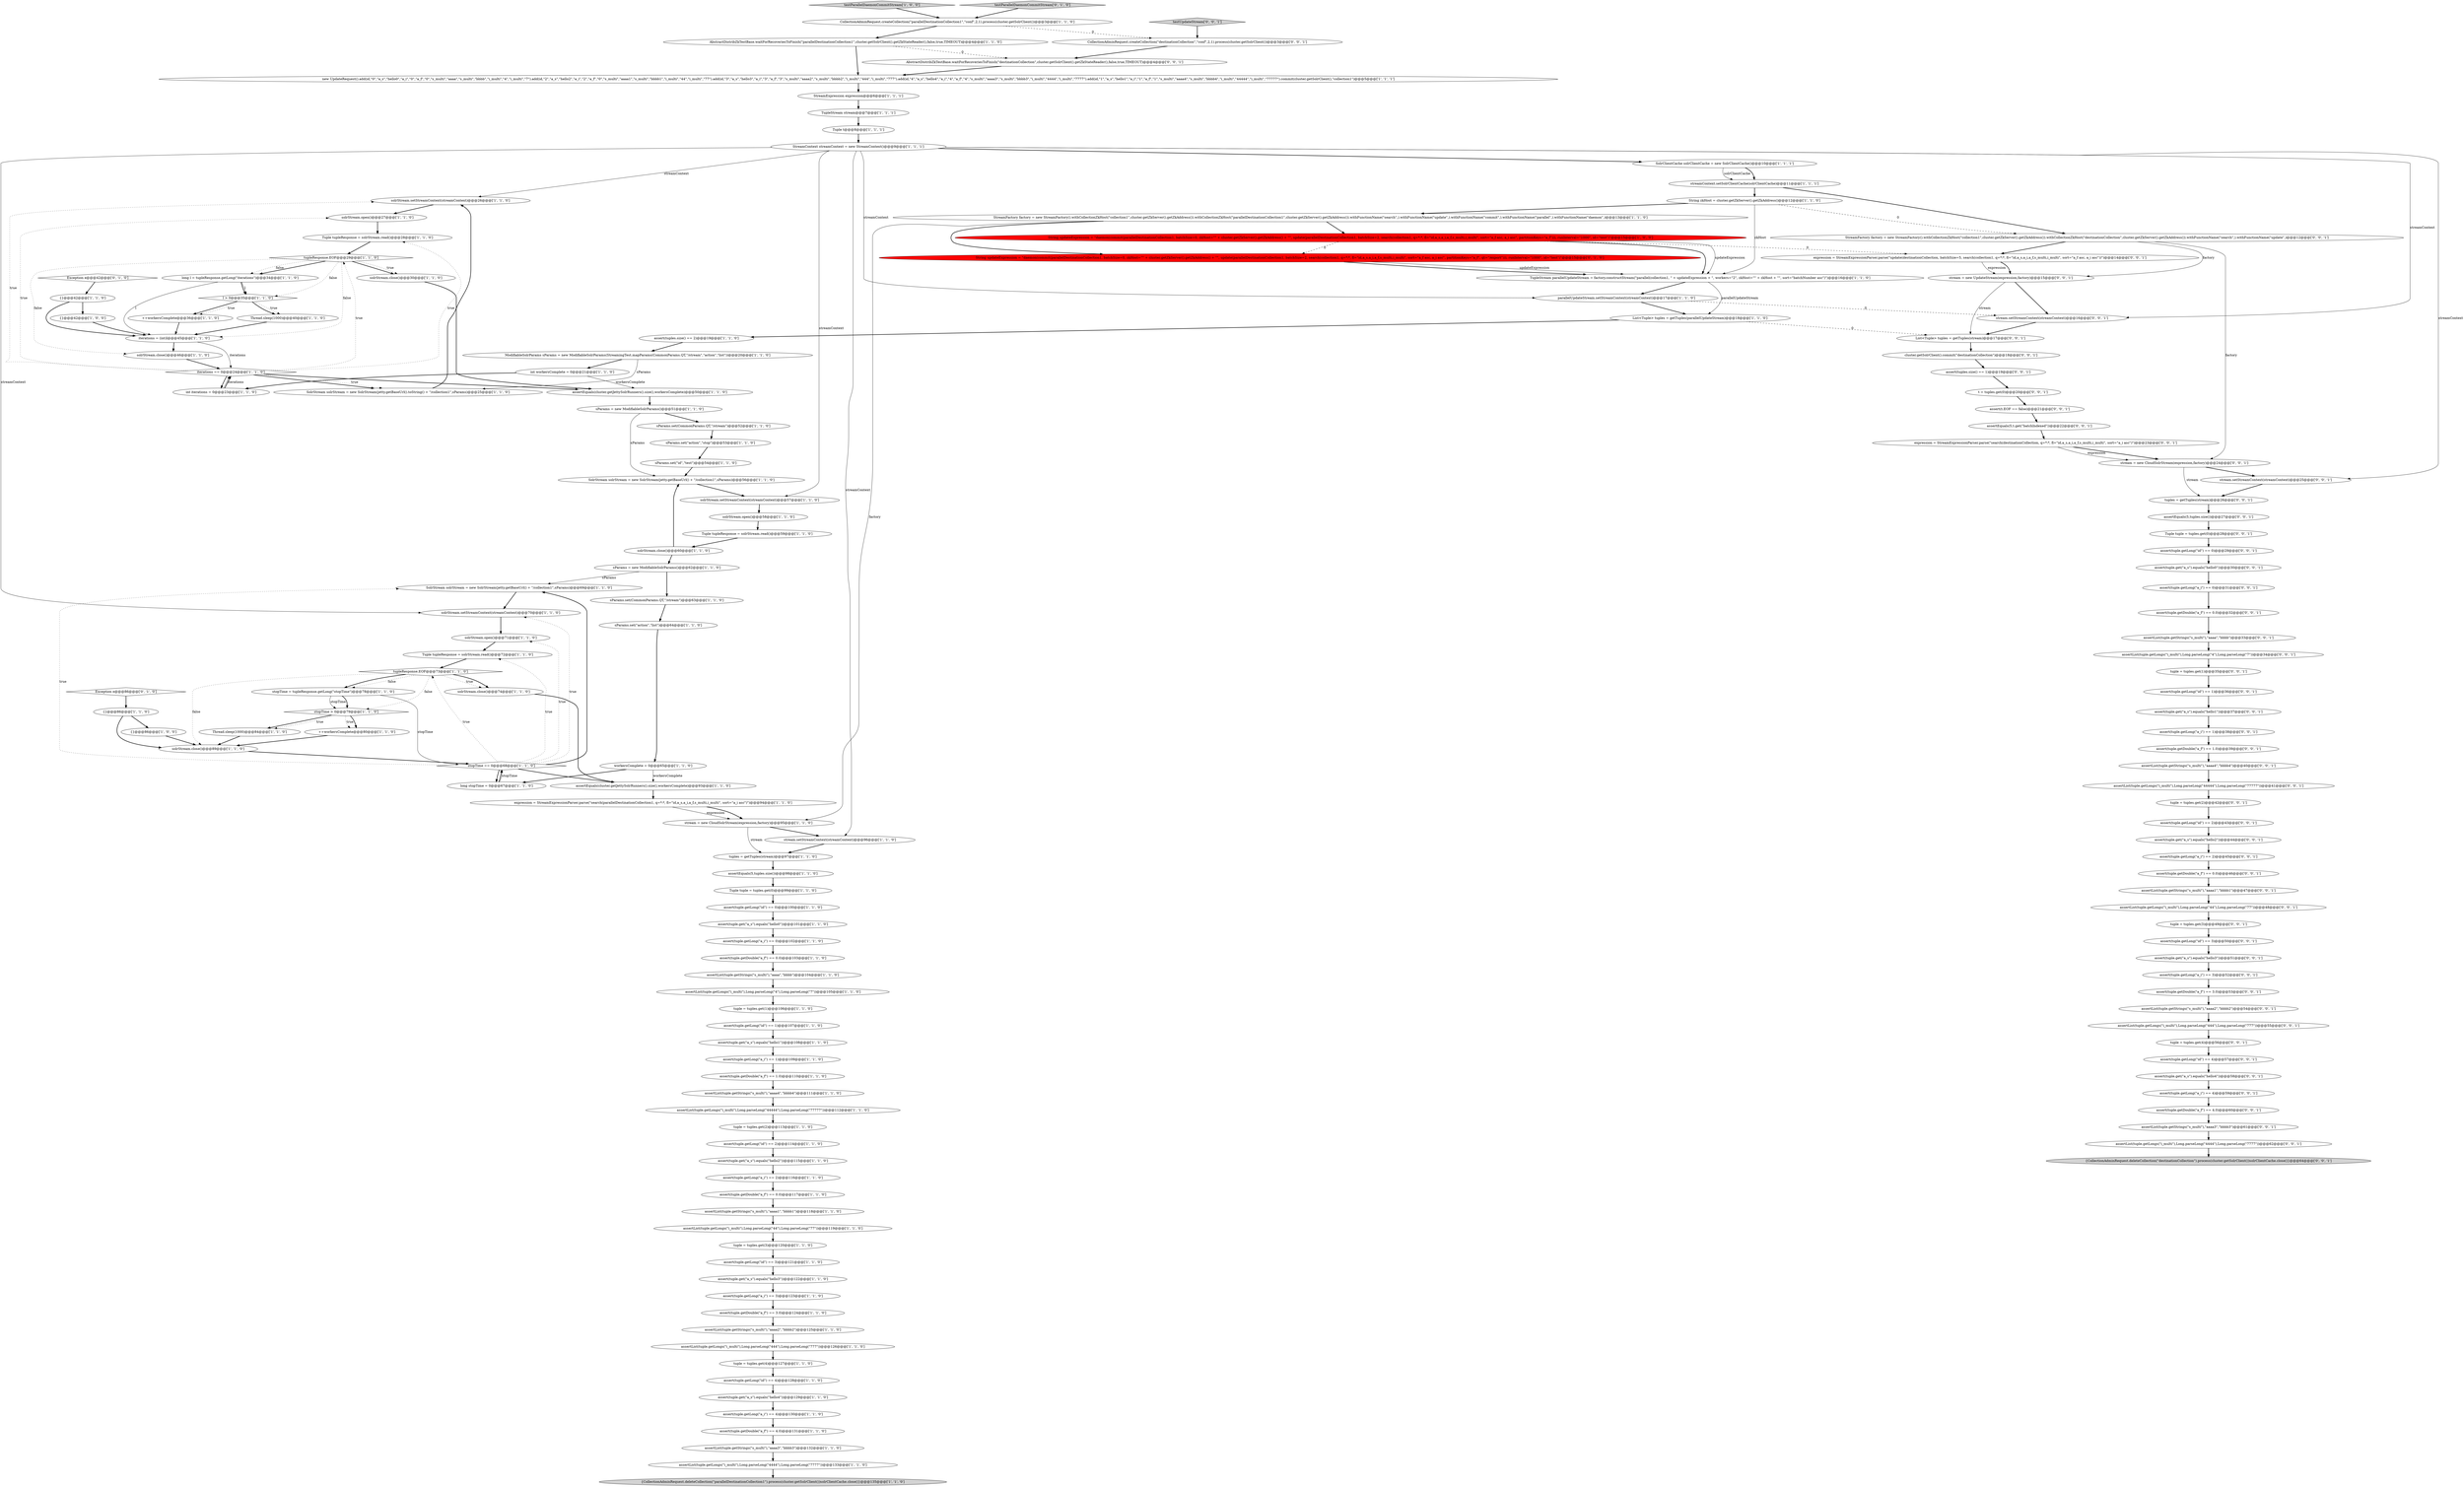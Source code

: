 digraph {
76 [style = filled, label = "TupleStream stream@@@7@@@['1', '1', '1']", fillcolor = white, shape = ellipse image = "AAA0AAABBB1BBB"];
62 [style = filled, label = "assertEquals(cluster.getJettySolrRunners().size(),workersComplete)@@@93@@@['1', '1', '0']", fillcolor = white, shape = ellipse image = "AAA0AAABBB1BBB"];
153 [style = filled, label = "assertList(tuple.getLongs(\"i_multi\"),Long.parseLong(\"444\"),Long.parseLong(\"777\"))@@@55@@@['0', '0', '1']", fillcolor = white, shape = ellipse image = "AAA0AAABBB3BBB"];
85 [style = filled, label = "tuple = tuples.get(2)@@@113@@@['1', '1', '0']", fillcolor = white, shape = ellipse image = "AAA0AAABBB1BBB"];
156 [style = filled, label = "stream = new UpdateStream(expression,factory)@@@15@@@['0', '0', '1']", fillcolor = white, shape = ellipse image = "AAA0AAABBB3BBB"];
127 [style = filled, label = "assert(tuple.getLong(\"id\") == 0)@@@29@@@['0', '0', '1']", fillcolor = white, shape = ellipse image = "AAA0AAABBB3BBB"];
47 [style = filled, label = "tupleResponse.EOF@@@73@@@['1', '1', '0']", fillcolor = white, shape = diamond image = "AAA0AAABBB1BBB"];
105 [style = filled, label = "assertEquals(cluster.getJettySolrRunners().size(),workersComplete)@@@50@@@['1', '1', '0']", fillcolor = white, shape = ellipse image = "AAA0AAABBB1BBB"];
32 [style = filled, label = "assert(tuple.getLong(\"a_i\") == 1)@@@109@@@['1', '1', '0']", fillcolor = white, shape = ellipse image = "AAA0AAABBB1BBB"];
1 [style = filled, label = "solrStream.close()@@@46@@@['1', '1', '0']", fillcolor = white, shape = ellipse image = "AAA0AAABBB1BBB"];
147 [style = filled, label = "assert(tuple.getLong(\"a_i\") == 2)@@@45@@@['0', '0', '1']", fillcolor = white, shape = ellipse image = "AAA0AAABBB3BBB"];
52 [style = filled, label = "sParams.set(\"action\",\"list\")@@@64@@@['1', '1', '0']", fillcolor = white, shape = ellipse image = "AAA0AAABBB1BBB"];
113 [style = filled, label = "assert(tuple.getDouble(\"a_f\") == 3.0)@@@53@@@['0', '0', '1']", fillcolor = white, shape = ellipse image = "AAA0AAABBB3BBB"];
41 [style = filled, label = "tupleResponse.EOF@@@29@@@['1', '1', '0']", fillcolor = white, shape = diamond image = "AAA0AAABBB1BBB"];
108 [style = filled, label = "Exception e@@@86@@@['0', '1', '0']", fillcolor = white, shape = diamond image = "AAA0AAABBB2BBB"];
90 [style = filled, label = "sParams.set(\"id\",\"test\")@@@54@@@['1', '1', '0']", fillcolor = white, shape = ellipse image = "AAA0AAABBB1BBB"];
56 [style = filled, label = "Tuple t@@@8@@@['1', '1', '1']", fillcolor = white, shape = ellipse image = "AAA0AAABBB1BBB"];
69 [style = filled, label = "long stopTime = 0@@@67@@@['1', '1', '0']", fillcolor = white, shape = ellipse image = "AAA0AAABBB1BBB"];
100 [style = filled, label = "sParams = new ModifiableSolrParams()@@@62@@@['1', '1', '0']", fillcolor = white, shape = ellipse image = "AAA0AAABBB1BBB"];
18 [style = filled, label = "int iterations = 0@@@23@@@['1', '1', '0']", fillcolor = white, shape = ellipse image = "AAA0AAABBB1BBB"];
78 [style = filled, label = "SolrStream solrStream = new SolrStream(jetty.getBaseUrl() + \"/collection1\",sParams)@@@56@@@['1', '1', '0']", fillcolor = white, shape = ellipse image = "AAA0AAABBB1BBB"];
65 [style = filled, label = "ModifiableSolrParams sParams = new ModifiableSolrParams(StreamingTest.mapParams(CommonParams.QT,\"/stream\",\"action\",\"list\"))@@@20@@@['1', '1', '0']", fillcolor = white, shape = ellipse image = "AAA0AAABBB1BBB"];
122 [style = filled, label = "assert(tuple.getLong(\"id\") == 1)@@@36@@@['0', '0', '1']", fillcolor = white, shape = ellipse image = "AAA0AAABBB3BBB"];
154 [style = filled, label = "tuple = tuples.get(1)@@@35@@@['0', '0', '1']", fillcolor = white, shape = ellipse image = "AAA0AAABBB3BBB"];
134 [style = filled, label = "assert(tuple.getLong(\"id\") == 3)@@@50@@@['0', '0', '1']", fillcolor = white, shape = ellipse image = "AAA0AAABBB3BBB"];
30 [style = filled, label = "assert(tuple.getLong(\"id\") == 3)@@@121@@@['1', '1', '0']", fillcolor = white, shape = ellipse image = "AAA0AAABBB1BBB"];
36 [style = filled, label = "int workersComplete = 0@@@21@@@['1', '1', '0']", fillcolor = white, shape = ellipse image = "AAA0AAABBB1BBB"];
82 [style = filled, label = "assertEquals(5,tuples.size())@@@98@@@['1', '1', '0']", fillcolor = white, shape = ellipse image = "AAA0AAABBB1BBB"];
37 [style = filled, label = "iterations = (int)l@@@45@@@['1', '1', '0']", fillcolor = white, shape = ellipse image = "AAA0AAABBB1BBB"];
71 [style = filled, label = "String updateExpression = \"daemon(commit(parallelDestinationCollection1, batchSize=0, zkHost=\"\" + cluster.getZkServer().getZkAddress() + \"\", update(parallelDestinationCollection1, batchSize=2, search(collection1, q=*:*, fl=\"id,a_s,a_i,a_f,s_multi,i_multi\", sort=\"a_f asc, a_i asc\", partitionKeys=\"a_f\"))), runInterval=\"1000\", id=\"test\")\"@@@15@@@['1', '0', '0']", fillcolor = red, shape = ellipse image = "AAA1AAABBB1BBB"];
104 [style = filled, label = "Thread.sleep(1000)@@@84@@@['1', '1', '0']", fillcolor = white, shape = ellipse image = "AAA0AAABBB1BBB"];
9 [style = filled, label = "assert(tuple.getLong(\"id\") == 1)@@@107@@@['1', '1', '0']", fillcolor = white, shape = ellipse image = "AAA0AAABBB1BBB"];
2 [style = filled, label = "sParams.set(\"action\",\"stop\")@@@53@@@['1', '1', '0']", fillcolor = white, shape = ellipse image = "AAA0AAABBB1BBB"];
93 [style = filled, label = "assert(tuple.get(\"a_s\").equals(\"hello4\"))@@@129@@@['1', '1', '0']", fillcolor = white, shape = ellipse image = "AAA0AAABBB1BBB"];
23 [style = filled, label = "assertList(tuple.getLongs(\"i_multi\"),Long.parseLong(\"44444\"),Long.parseLong(\"77777\"))@@@112@@@['1', '1', '0']", fillcolor = white, shape = ellipse image = "AAA0AAABBB1BBB"];
70 [style = filled, label = "Tuple tupleResponse = solrStream.read()@@@59@@@['1', '1', '0']", fillcolor = white, shape = ellipse image = "AAA0AAABBB1BBB"];
91 [style = filled, label = "tuple = tuples.get(3)@@@120@@@['1', '1', '0']", fillcolor = white, shape = ellipse image = "AAA0AAABBB1BBB"];
133 [style = filled, label = "assert(tuple.getLong(\"a_i\") == 1)@@@38@@@['0', '0', '1']", fillcolor = white, shape = ellipse image = "AAA0AAABBB3BBB"];
7 [style = filled, label = "long l = tupleResponse.getLong(\"iterations\")@@@34@@@['1', '1', '0']", fillcolor = white, shape = ellipse image = "AAA0AAABBB1BBB"];
46 [style = filled, label = "assertList(tuple.getLongs(\"i_multi\"),Long.parseLong(\"444\"),Long.parseLong(\"777\"))@@@126@@@['1', '1', '0']", fillcolor = white, shape = ellipse image = "AAA0AAABBB1BBB"];
33 [style = filled, label = "stopTime > 0@@@79@@@['1', '1', '0']", fillcolor = white, shape = diamond image = "AAA0AAABBB1BBB"];
58 [style = filled, label = "++workersComplete@@@36@@@['1', '1', '0']", fillcolor = white, shape = ellipse image = "AAA0AAABBB1BBB"];
94 [style = filled, label = "stopTime = tupleResponse.getLong(\"stopTime\")@@@78@@@['1', '1', '0']", fillcolor = white, shape = ellipse image = "AAA0AAABBB1BBB"];
137 [style = filled, label = "expression = StreamExpressionParser.parse(\"update(destinationCollection, batchSize=5, search(collection1, q=*:*, fl=\"id,a_s,a_i,a_f,s_multi,i_multi\", sort=\"a_f asc, a_i asc\"))\")@@@14@@@['0', '0', '1']", fillcolor = white, shape = ellipse image = "AAA0AAABBB3BBB"];
96 [style = filled, label = "solrStream.close()@@@74@@@['1', '1', '0']", fillcolor = white, shape = ellipse image = "AAA0AAABBB1BBB"];
34 [style = filled, label = "sParams = new ModifiableSolrParams()@@@51@@@['1', '1', '0']", fillcolor = white, shape = ellipse image = "AAA0AAABBB1BBB"];
16 [style = filled, label = "assert(tuple.getLong(\"id\") == 4)@@@128@@@['1', '1', '0']", fillcolor = white, shape = ellipse image = "AAA0AAABBB1BBB"];
112 [style = filled, label = "tuple = tuples.get(2)@@@42@@@['0', '0', '1']", fillcolor = white, shape = ellipse image = "AAA0AAABBB3BBB"];
13 [style = filled, label = "{}@@@42@@@['1', '0', '0']", fillcolor = white, shape = ellipse image = "AAA0AAABBB1BBB"];
135 [style = filled, label = "assert(tuple.get(\"a_s\").equals(\"hello1\"))@@@37@@@['0', '0', '1']", fillcolor = white, shape = ellipse image = "AAA0AAABBB3BBB"];
6 [style = filled, label = "TupleStream parallelUpdateStream = factory.constructStream(\"parallel(collection1, \" + updateExpression + \", workers=\"2\", zkHost=\"\" + zkHost + \"\", sort=\"batchNumber asc\")\")@@@16@@@['1', '1', '0']", fillcolor = white, shape = ellipse image = "AAA0AAABBB1BBB"];
161 [style = filled, label = "assert(tuple.getDouble(\"a_f\") == 0.0)@@@32@@@['0', '0', '1']", fillcolor = white, shape = ellipse image = "AAA0AAABBB3BBB"];
158 [style = filled, label = "tuple = tuples.get(4)@@@56@@@['0', '0', '1']", fillcolor = white, shape = ellipse image = "AAA0AAABBB3BBB"];
84 [style = filled, label = "assertList(tuple.getLongs(\"i_multi\"),Long.parseLong(\"44\"),Long.parseLong(\"77\"))@@@119@@@['1', '1', '0']", fillcolor = white, shape = ellipse image = "AAA0AAABBB1BBB"];
61 [style = filled, label = "SolrStream solrStream = new SolrStream(jetty.getBaseUrl().toString() + \"/collection1\",sParams)@@@25@@@['1', '1', '0']", fillcolor = white, shape = ellipse image = "AAA0AAABBB1BBB"];
155 [style = filled, label = "assertList(tuple.getLongs(\"i_multi\"),Long.parseLong(\"44\"),Long.parseLong(\"77\"))@@@48@@@['0', '0', '1']", fillcolor = white, shape = ellipse image = "AAA0AAABBB3BBB"];
101 [style = filled, label = "assert(tuple.get(\"a_s\").equals(\"hello3\"))@@@122@@@['1', '1', '0']", fillcolor = white, shape = ellipse image = "AAA0AAABBB1BBB"];
136 [style = filled, label = "tuples = getTuples(stream)@@@26@@@['0', '0', '1']", fillcolor = white, shape = ellipse image = "AAA0AAABBB3BBB"];
29 [style = filled, label = "stopTime == 0@@@68@@@['1', '1', '0']", fillcolor = white, shape = diamond image = "AAA0AAABBB1BBB"];
128 [style = filled, label = "assert(tuple.getLong(\"a_i\") == 3)@@@52@@@['0', '0', '1']", fillcolor = white, shape = ellipse image = "AAA0AAABBB3BBB"];
139 [style = filled, label = "assertList(tuple.getStrings(\"s_multi\"),\"aaaa1\",\"bbbb1\")@@@47@@@['0', '0', '1']", fillcolor = white, shape = ellipse image = "AAA0AAABBB3BBB"];
67 [style = filled, label = "tuples = getTuples(stream)@@@97@@@['1', '1', '0']", fillcolor = white, shape = ellipse image = "AAA0AAABBB1BBB"];
120 [style = filled, label = "assertEquals(5,t.get(\"batchIndexed\"))@@@22@@@['0', '0', '1']", fillcolor = white, shape = ellipse image = "AAA0AAABBB3BBB"];
124 [style = filled, label = "List<Tuple> tuples = getTuples(stream)@@@17@@@['0', '0', '1']", fillcolor = white, shape = ellipse image = "AAA0AAABBB3BBB"];
149 [style = filled, label = "assertEquals(5,tuples.size())@@@27@@@['0', '0', '1']", fillcolor = white, shape = ellipse image = "AAA0AAABBB3BBB"];
150 [style = filled, label = "Tuple tuple = tuples.get(0)@@@28@@@['0', '0', '1']", fillcolor = white, shape = ellipse image = "AAA0AAABBB3BBB"];
160 [style = filled, label = "tuple = tuples.get(3)@@@49@@@['0', '0', '1']", fillcolor = white, shape = ellipse image = "AAA0AAABBB3BBB"];
54 [style = filled, label = "workersComplete = 0@@@65@@@['1', '1', '0']", fillcolor = white, shape = ellipse image = "AAA0AAABBB1BBB"];
11 [style = filled, label = "solrStream.open()@@@71@@@['1', '1', '0']", fillcolor = white, shape = ellipse image = "AAA0AAABBB1BBB"];
79 [style = filled, label = "iterations == 0@@@24@@@['1', '1', '0']", fillcolor = white, shape = diamond image = "AAA0AAABBB1BBB"];
103 [style = filled, label = "assertList(tuple.getStrings(\"s_multi\"),\"aaaa2\",\"bbbb2\")@@@125@@@['1', '1', '0']", fillcolor = white, shape = ellipse image = "AAA0AAABBB1BBB"];
4 [style = filled, label = "assertList(tuple.getLongs(\"i_multi\"),Long.parseLong(\"4\"),Long.parseLong(\"7\"))@@@105@@@['1', '1', '0']", fillcolor = white, shape = ellipse image = "AAA0AAABBB1BBB"];
12 [style = filled, label = "solrStream.open()@@@27@@@['1', '1', '0']", fillcolor = white, shape = ellipse image = "AAA0AAABBB1BBB"];
111 [style = filled, label = "assertList(tuple.getLongs(\"i_multi\"),Long.parseLong(\"44444\"),Long.parseLong(\"77777\"))@@@41@@@['0', '0', '1']", fillcolor = white, shape = ellipse image = "AAA0AAABBB3BBB"];
80 [style = filled, label = "tuple = tuples.get(1)@@@106@@@['1', '1', '0']", fillcolor = white, shape = ellipse image = "AAA0AAABBB1BBB"];
63 [style = filled, label = "tuple = tuples.get(4)@@@127@@@['1', '1', '0']", fillcolor = white, shape = ellipse image = "AAA0AAABBB1BBB"];
20 [style = filled, label = "assert(tuple.getLong(\"id\") == 0)@@@100@@@['1', '1', '0']", fillcolor = white, shape = ellipse image = "AAA0AAABBB1BBB"];
53 [style = filled, label = "StreamFactory factory = new StreamFactory().withCollectionZkHost(\"collection1\",cluster.getZkServer().getZkAddress()).withCollectionZkHost(\"parallelDestinationCollection1\",cluster.getZkServer().getZkAddress()).withFunctionName(\"search\",).withFunctionName(\"update\",).withFunctionName(\"commit\",).withFunctionName(\"parallel\",).withFunctionName(\"daemon\",)@@@13@@@['1', '1', '0']", fillcolor = white, shape = ellipse image = "AAA0AAABBB1BBB"];
87 [style = filled, label = "AbstractDistribZkTestBase.waitForRecoveriesToFinish(\"parallelDestinationCollection1\",cluster.getSolrClient().getZkStateReader(),false,true,TIMEOUT)@@@4@@@['1', '1', '0']", fillcolor = white, shape = ellipse image = "AAA0AAABBB1BBB"];
118 [style = filled, label = "assert(tuple.getDouble(\"a_f\") == 4.0)@@@60@@@['0', '0', '1']", fillcolor = white, shape = ellipse image = "AAA0AAABBB3BBB"];
64 [style = filled, label = "assert(tuple.getDouble(\"a_f\") == 0.0)@@@117@@@['1', '1', '0']", fillcolor = white, shape = ellipse image = "AAA0AAABBB1BBB"];
114 [style = filled, label = "assert(t.EOF == false)@@@21@@@['0', '0', '1']", fillcolor = white, shape = ellipse image = "AAA0AAABBB3BBB"];
92 [style = filled, label = "solrStream.close()@@@30@@@['1', '1', '0']", fillcolor = white, shape = ellipse image = "AAA0AAABBB1BBB"];
17 [style = filled, label = "assert(tuple.getLong(\"id\") == 2)@@@114@@@['1', '1', '0']", fillcolor = white, shape = ellipse image = "AAA0AAABBB1BBB"];
51 [style = filled, label = "CollectionAdminRequest.createCollection(\"parallelDestinationCollection1\",\"conf\",2,1).process(cluster.getSolrClient())@@@3@@@['1', '1', '0']", fillcolor = white, shape = ellipse image = "AAA0AAABBB1BBB"];
144 [style = filled, label = "stream = new CloudSolrStream(expression,factory)@@@24@@@['0', '0', '1']", fillcolor = white, shape = ellipse image = "AAA0AAABBB3BBB"];
95 [style = filled, label = "assert(tuple.get(\"a_s\").equals(\"hello1\"))@@@108@@@['1', '1', '0']", fillcolor = white, shape = ellipse image = "AAA0AAABBB1BBB"];
130 [style = filled, label = "assert(tuple.getLong(\"a_i\") == 4)@@@59@@@['0', '0', '1']", fillcolor = white, shape = ellipse image = "AAA0AAABBB3BBB"];
72 [style = filled, label = "assert(tuple.get(\"a_s\").equals(\"hello2\"))@@@115@@@['1', '1', '0']", fillcolor = white, shape = ellipse image = "AAA0AAABBB1BBB"];
157 [style = filled, label = "{CollectionAdminRequest.deleteCollection(\"destinationCollection\").process(cluster.getSolrClient())solrClientCache.close()}@@@64@@@['0', '0', '1']", fillcolor = lightgray, shape = ellipse image = "AAA0AAABBB3BBB"];
88 [style = filled, label = "assert(tuples.size() == 2)@@@19@@@['1', '1', '0']", fillcolor = white, shape = ellipse image = "AAA0AAABBB1BBB"];
129 [style = filled, label = "assertList(tuple.getStrings(\"s_multi\"),\"aaaa2\",\"bbbb2\")@@@54@@@['0', '0', '1']", fillcolor = white, shape = ellipse image = "AAA0AAABBB3BBB"];
27 [style = filled, label = "solrStream.setStreamContext(streamContext)@@@26@@@['1', '1', '0']", fillcolor = white, shape = ellipse image = "AAA0AAABBB1BBB"];
126 [style = filled, label = "expression = StreamExpressionParser.parse(\"search(destinationCollection, q=*:*, fl=\"id,a_s,a_i,a_f,s_multi,i_multi\", sort=\"a_i asc\")\")@@@23@@@['0', '0', '1']", fillcolor = white, shape = ellipse image = "AAA0AAABBB3BBB"];
31 [style = filled, label = "testParallelDaemonCommitStream['1', '0', '0']", fillcolor = lightgray, shape = diamond image = "AAA0AAABBB1BBB"];
110 [style = filled, label = "stream.setStreamContext(streamContext)@@@25@@@['0', '0', '1']", fillcolor = white, shape = ellipse image = "AAA0AAABBB3BBB"];
131 [style = filled, label = "assert(tuple.getLong(\"a_i\") == 0)@@@31@@@['0', '0', '1']", fillcolor = white, shape = ellipse image = "AAA0AAABBB3BBB"];
117 [style = filled, label = "assert(tuple.getDouble(\"a_f\") == 0.0)@@@46@@@['0', '0', '1']", fillcolor = white, shape = ellipse image = "AAA0AAABBB3BBB"];
26 [style = filled, label = "assert(tuple.getLong(\"a_i\") == 3)@@@123@@@['1', '1', '0']", fillcolor = white, shape = ellipse image = "AAA0AAABBB1BBB"];
42 [style = filled, label = "assertList(tuple.getStrings(\"s_multi\"),\"aaaa1\",\"bbbb1\")@@@118@@@['1', '1', '0']", fillcolor = white, shape = ellipse image = "AAA0AAABBB1BBB"];
98 [style = filled, label = "assert(tuple.getDouble(\"a_f\") == 0.0)@@@103@@@['1', '1', '0']", fillcolor = white, shape = ellipse image = "AAA0AAABBB1BBB"];
159 [style = filled, label = "cluster.getSolrClient().commit(\"destinationCollection\")@@@18@@@['0', '0', '1']", fillcolor = white, shape = ellipse image = "AAA0AAABBB3BBB"];
44 [style = filled, label = "StreamExpression expression@@@6@@@['1', '1', '1']", fillcolor = white, shape = ellipse image = "AAA0AAABBB1BBB"];
99 [style = filled, label = "assert(tuple.getLong(\"a_i\") == 4)@@@130@@@['1', '1', '0']", fillcolor = white, shape = ellipse image = "AAA0AAABBB1BBB"];
43 [style = filled, label = "stream = new CloudSolrStream(expression,factory)@@@95@@@['1', '1', '0']", fillcolor = white, shape = ellipse image = "AAA0AAABBB1BBB"];
125 [style = filled, label = "assert(tuple.getLong(\"id\") == 2)@@@43@@@['0', '0', '1']", fillcolor = white, shape = ellipse image = "AAA0AAABBB3BBB"];
145 [style = filled, label = "assert(tuple.getDouble(\"a_f\") == 1.0)@@@39@@@['0', '0', '1']", fillcolor = white, shape = ellipse image = "AAA0AAABBB3BBB"];
5 [style = filled, label = "Tuple tuple = tuples.get(0)@@@99@@@['1', '1', '0']", fillcolor = white, shape = ellipse image = "AAA0AAABBB1BBB"];
106 [style = filled, label = "Exception e@@@42@@@['0', '1', '0']", fillcolor = white, shape = diamond image = "AAA0AAABBB2BBB"];
115 [style = filled, label = "assertList(tuple.getStrings(\"s_multi\"),\"aaaa\",\"bbbb\")@@@33@@@['0', '0', '1']", fillcolor = white, shape = ellipse image = "AAA0AAABBB3BBB"];
86 [style = filled, label = "solrStream.open()@@@58@@@['1', '1', '0']", fillcolor = white, shape = ellipse image = "AAA0AAABBB1BBB"];
151 [style = filled, label = "assert(tuple.get(\"a_s\").equals(\"hello2\"))@@@44@@@['0', '0', '1']", fillcolor = white, shape = ellipse image = "AAA0AAABBB3BBB"];
15 [style = filled, label = "assert(tuple.get(\"a_s\").equals(\"hello0\"))@@@101@@@['1', '1', '0']", fillcolor = white, shape = ellipse image = "AAA0AAABBB1BBB"];
14 [style = filled, label = "sParams.set(CommonParams.QT,\"/stream\")@@@52@@@['1', '1', '0']", fillcolor = white, shape = ellipse image = "AAA0AAABBB1BBB"];
77 [style = filled, label = "assertList(tuple.getStrings(\"s_multi\"),\"aaaa\",\"bbbb\")@@@104@@@['1', '1', '0']", fillcolor = white, shape = ellipse image = "AAA0AAABBB1BBB"];
10 [style = filled, label = "streamContext.setSolrClientCache(solrClientCache)@@@11@@@['1', '1', '1']", fillcolor = white, shape = ellipse image = "AAA0AAABBB1BBB"];
21 [style = filled, label = "solrStream.close()@@@60@@@['1', '1', '0']", fillcolor = white, shape = ellipse image = "AAA0AAABBB1BBB"];
60 [style = filled, label = "solrStream.close()@@@89@@@['1', '1', '0']", fillcolor = white, shape = ellipse image = "AAA0AAABBB1BBB"];
141 [style = filled, label = "assert(tuple.get(\"a_s\").equals(\"hello3\"))@@@51@@@['0', '0', '1']", fillcolor = white, shape = ellipse image = "AAA0AAABBB3BBB"];
83 [style = filled, label = "l > 0@@@35@@@['1', '1', '0']", fillcolor = white, shape = diamond image = "AAA0AAABBB1BBB"];
162 [style = filled, label = "assertList(tuple.getStrings(\"s_multi\"),\"aaaa4\",\"bbbb4\")@@@40@@@['0', '0', '1']", fillcolor = white, shape = ellipse image = "AAA0AAABBB3BBB"];
75 [style = filled, label = "assert(tuple.getDouble(\"a_f\") == 1.0)@@@110@@@['1', '1', '0']", fillcolor = white, shape = ellipse image = "AAA0AAABBB1BBB"];
107 [style = filled, label = "String updateExpression = \"daemon(commit(parallelDestinationCollection1, batchSize=0, zkHost=\"\" + cluster.getZkServer().getZkAddress() + \"\", update(parallelDestinationCollection1, batchSize=2, search(collection1, q=*:*, fl=\"id,a_s,a_i,a_f,s_multi,i_multi\", sort=\"a_f asc, a_i asc\", partitionKeys=\"a_f\", qt=\"/export\"))), runInterval=\"1000\", id=\"test\")\"@@@15@@@['0', '1', '0']", fillcolor = red, shape = ellipse image = "AAA1AAABBB2BBB"];
35 [style = filled, label = "assertList(tuple.getStrings(\"s_multi\"),\"aaaa4\",\"bbbb4\")@@@111@@@['1', '1', '0']", fillcolor = white, shape = ellipse image = "AAA0AAABBB1BBB"];
48 [style = filled, label = "Tuple tupleResponse = solrStream.read()@@@28@@@['1', '1', '0']", fillcolor = white, shape = ellipse image = "AAA0AAABBB1BBB"];
102 [style = filled, label = "SolrStream solrStream = new SolrStream(jetty.getBaseUrl() + \"/collection1\",sParams)@@@69@@@['1', '1', '0']", fillcolor = white, shape = ellipse image = "AAA0AAABBB1BBB"];
50 [style = filled, label = "assert(tuple.getLong(\"a_i\") == 2)@@@116@@@['1', '1', '0']", fillcolor = white, shape = ellipse image = "AAA0AAABBB1BBB"];
146 [style = filled, label = "CollectionAdminRequest.createCollection(\"destinationCollection\",\"conf\",2,1).process(cluster.getSolrClient())@@@3@@@['0', '0', '1']", fillcolor = white, shape = ellipse image = "AAA0AAABBB3BBB"];
74 [style = filled, label = "assertList(tuple.getLongs(\"i_multi\"),Long.parseLong(\"4444\"),Long.parseLong(\"7777\"))@@@133@@@['1', '1', '0']", fillcolor = white, shape = ellipse image = "AAA0AAABBB1BBB"];
28 [style = filled, label = "++workersComplete@@@80@@@['1', '1', '0']", fillcolor = white, shape = ellipse image = "AAA0AAABBB1BBB"];
24 [style = filled, label = "SolrClientCache solrClientCache = new SolrClientCache()@@@10@@@['1', '1', '1']", fillcolor = white, shape = ellipse image = "AAA0AAABBB1BBB"];
59 [style = filled, label = "new UpdateRequest().add(id,\"0\",\"a_s\",\"hello0\",\"a_i\",\"0\",\"a_f\",\"0\",\"s_multi\",\"aaaa\",\"s_multi\",\"bbbb\",\"i_multi\",\"4\",\"i_multi\",\"7\").add(id,\"2\",\"a_s\",\"hello2\",\"a_i\",\"2\",\"a_f\",\"0\",\"s_multi\",\"aaaa1\",\"s_multi\",\"bbbb1\",\"i_multi\",\"44\",\"i_multi\",\"77\").add(id,\"3\",\"a_s\",\"hello3\",\"a_i\",\"3\",\"a_f\",\"3\",\"s_multi\",\"aaaa2\",\"s_multi\",\"bbbb2\",\"i_multi\",\"444\",\"i_multi\",\"777\").add(id,\"4\",\"a_s\",\"hello4\",\"a_i\",\"4\",\"a_f\",\"4\",\"s_multi\",\"aaaa3\",\"s_multi\",\"bbbb3\",\"i_multi\",\"4444\",\"i_multi\",\"7777\").add(id,\"1\",\"a_s\",\"hello1\",\"a_i\",\"1\",\"a_f\",\"1\",\"s_multi\",\"aaaa4\",\"s_multi\",\"bbbb4\",\"i_multi\",\"44444\",\"i_multi\",\"77777\").commit(cluster.getSolrClient(),\"collection1\")@@@5@@@['1', '1', '1']", fillcolor = white, shape = ellipse image = "AAA0AAABBB1BBB"];
123 [style = filled, label = "assertList(tuple.getStrings(\"s_multi\"),\"aaaa3\",\"bbbb3\")@@@61@@@['0', '0', '1']", fillcolor = white, shape = ellipse image = "AAA0AAABBB3BBB"];
19 [style = filled, label = "assert(tuple.getLong(\"a_i\") == 0)@@@102@@@['1', '1', '0']", fillcolor = white, shape = ellipse image = "AAA0AAABBB1BBB"];
49 [style = filled, label = "solrStream.setStreamContext(streamContext)@@@57@@@['1', '1', '0']", fillcolor = white, shape = ellipse image = "AAA0AAABBB1BBB"];
8 [style = filled, label = "String zkHost = cluster.getZkServer().getZkAddress()@@@12@@@['1', '1', '0']", fillcolor = white, shape = ellipse image = "AAA0AAABBB1BBB"];
45 [style = filled, label = "List<Tuple> tuples = getTuples(parallelUpdateStream)@@@18@@@['1', '1', '0']", fillcolor = white, shape = ellipse image = "AAA0AAABBB1BBB"];
163 [style = filled, label = "stream.setStreamContext(streamContext)@@@16@@@['0', '0', '1']", fillcolor = white, shape = ellipse image = "AAA0AAABBB3BBB"];
97 [style = filled, label = "{}@@@86@@@['1', '1', '0']", fillcolor = white, shape = ellipse image = "AAA0AAABBB1BBB"];
132 [style = filled, label = "AbstractDistribZkTestBase.waitForRecoveriesToFinish(\"destinationCollection\",cluster.getSolrClient().getZkStateReader(),false,true,TIMEOUT)@@@4@@@['0', '0', '1']", fillcolor = white, shape = ellipse image = "AAA0AAABBB3BBB"];
40 [style = filled, label = "expression = StreamExpressionParser.parse(\"search(parallelDestinationCollection1, q=*:*, fl=\"id,a_s,a_i,a_f,s_multi,i_multi\", sort=\"a_i asc\")\")@@@94@@@['1', '1', '0']", fillcolor = white, shape = ellipse image = "AAA0AAABBB1BBB"];
138 [style = filled, label = "assert(tuple.get(\"a_s\").equals(\"hello0\"))@@@30@@@['0', '0', '1']", fillcolor = white, shape = ellipse image = "AAA0AAABBB3BBB"];
140 [style = filled, label = "assertList(tuple.getLongs(\"i_multi\"),Long.parseLong(\"4444\"),Long.parseLong(\"7777\"))@@@62@@@['0', '0', '1']", fillcolor = white, shape = ellipse image = "AAA0AAABBB3BBB"];
68 [style = filled, label = "Thread.sleep(1000)@@@40@@@['1', '1', '0']", fillcolor = white, shape = ellipse image = "AAA0AAABBB1BBB"];
73 [style = filled, label = "assertList(tuple.getStrings(\"s_multi\"),\"aaaa3\",\"bbbb3\")@@@132@@@['1', '1', '0']", fillcolor = white, shape = ellipse image = "AAA0AAABBB1BBB"];
143 [style = filled, label = "assert(tuple.getLong(\"id\") == 4)@@@57@@@['0', '0', '1']", fillcolor = white, shape = ellipse image = "AAA0AAABBB3BBB"];
121 [style = filled, label = "assert(tuple.get(\"a_s\").equals(\"hello4\"))@@@58@@@['0', '0', '1']", fillcolor = white, shape = ellipse image = "AAA0AAABBB3BBB"];
3 [style = filled, label = "solrStream.setStreamContext(streamContext)@@@70@@@['1', '1', '0']", fillcolor = white, shape = ellipse image = "AAA0AAABBB1BBB"];
38 [style = filled, label = "{}@@@86@@@['1', '0', '0']", fillcolor = white, shape = ellipse image = "AAA0AAABBB1BBB"];
109 [style = filled, label = "testParallelDaemonCommitStream['0', '1', '0']", fillcolor = lightgray, shape = diamond image = "AAA0AAABBB2BBB"];
39 [style = filled, label = "sParams.set(CommonParams.QT,\"/stream\")@@@63@@@['1', '1', '0']", fillcolor = white, shape = ellipse image = "AAA0AAABBB1BBB"];
116 [style = filled, label = "assertList(tuple.getLongs(\"i_multi\"),Long.parseLong(\"4\"),Long.parseLong(\"7\"))@@@34@@@['0', '0', '1']", fillcolor = white, shape = ellipse image = "AAA0AAABBB3BBB"];
142 [style = filled, label = "assert(tuples.size() == 1)@@@19@@@['0', '0', '1']", fillcolor = white, shape = ellipse image = "AAA0AAABBB3BBB"];
55 [style = filled, label = "parallelUpdateStream.setStreamContext(streamContext)@@@17@@@['1', '1', '0']", fillcolor = white, shape = ellipse image = "AAA0AAABBB1BBB"];
0 [style = filled, label = "{CollectionAdminRequest.deleteCollection(\"parallelDestinationCollection1\").process(cluster.getSolrClient())solrClientCache.close()}@@@135@@@['1', '1', '0']", fillcolor = lightgray, shape = ellipse image = "AAA0AAABBB1BBB"];
152 [style = filled, label = "testUpdateStream['0', '0', '1']", fillcolor = lightgray, shape = diamond image = "AAA0AAABBB3BBB"];
57 [style = filled, label = "StreamContext streamContext = new StreamContext()@@@9@@@['1', '1', '1']", fillcolor = white, shape = ellipse image = "AAA0AAABBB1BBB"];
22 [style = filled, label = "{}@@@42@@@['1', '1', '0']", fillcolor = white, shape = ellipse image = "AAA0AAABBB1BBB"];
66 [style = filled, label = "Tuple tupleResponse = solrStream.read()@@@72@@@['1', '1', '0']", fillcolor = white, shape = ellipse image = "AAA0AAABBB1BBB"];
148 [style = filled, label = "StreamFactory factory = new StreamFactory().withCollectionZkHost(\"collection1\",cluster.getZkServer().getZkAddress()).withCollectionZkHost(\"destinationCollection\",cluster.getZkServer().getZkAddress()).withFunctionName(\"search\",).withFunctionName(\"update\",)@@@12@@@['0', '0', '1']", fillcolor = white, shape = ellipse image = "AAA0AAABBB3BBB"];
81 [style = filled, label = "assert(tuple.getDouble(\"a_f\") == 4.0)@@@131@@@['1', '1', '0']", fillcolor = white, shape = ellipse image = "AAA0AAABBB1BBB"];
119 [style = filled, label = "t = tuples.get(0)@@@20@@@['0', '0', '1']", fillcolor = white, shape = ellipse image = "AAA0AAABBB3BBB"];
25 [style = filled, label = "stream.setStreamContext(streamContext)@@@96@@@['1', '1', '0']", fillcolor = white, shape = ellipse image = "AAA0AAABBB1BBB"];
89 [style = filled, label = "assert(tuple.getDouble(\"a_f\") == 3.0)@@@124@@@['1', '1', '0']", fillcolor = white, shape = ellipse image = "AAA0AAABBB1BBB"];
57->49 [style = solid, label="streamContext"];
9->95 [style = bold, label=""];
54->62 [style = solid, label="workersComplete"];
123->140 [style = bold, label=""];
120->126 [style = bold, label=""];
5->20 [style = bold, label=""];
79->48 [style = dotted, label="true"];
22->37 [style = bold, label=""];
162->111 [style = bold, label=""];
60->29 [style = bold, label=""];
81->73 [style = bold, label=""];
117->139 [style = bold, label=""];
125->151 [style = bold, label=""];
75->35 [style = bold, label=""];
73->74 [style = bold, label=""];
107->6 [style = solid, label="updateExpression"];
18->79 [style = solid, label="iterations"];
33->28 [style = dotted, label="true"];
82->5 [style = bold, label=""];
57->55 [style = solid, label="streamContext"];
42->84 [style = bold, label=""];
2->90 [style = bold, label=""];
33->104 [style = bold, label=""];
29->102 [style = dotted, label="true"];
34->78 [style = solid, label="sParams"];
152->146 [style = bold, label=""];
40->43 [style = solid, label="expression"];
88->65 [style = bold, label=""];
69->29 [style = solid, label="stopTime"];
141->128 [style = bold, label=""];
64->42 [style = bold, label=""];
142->119 [style = bold, label=""];
151->147 [style = bold, label=""];
66->47 [style = bold, label=""];
71->137 [style = dashed, label="0"];
35->23 [style = bold, label=""];
41->83 [style = dotted, label="false"];
87->132 [style = dashed, label="0"];
83->68 [style = dotted, label="true"];
10->8 [style = bold, label=""];
41->1 [style = dotted, label="false"];
134->141 [style = bold, label=""];
36->18 [style = bold, label=""];
21->100 [style = bold, label=""];
55->163 [style = dashed, label="0"];
79->61 [style = bold, label=""];
84->91 [style = bold, label=""];
126->144 [style = bold, label=""];
79->18 [style = bold, label=""];
17->72 [style = bold, label=""];
156->163 [style = bold, label=""];
62->40 [style = bold, label=""];
83->58 [style = bold, label=""];
20->15 [style = bold, label=""];
6->45 [style = solid, label="parallelUpdateStream"];
8->53 [style = bold, label=""];
71->6 [style = solid, label="updateExpression"];
22->13 [style = bold, label=""];
10->148 [style = bold, label=""];
131->161 [style = bold, label=""];
122->135 [style = bold, label=""];
47->96 [style = dotted, label="true"];
24->10 [style = bold, label=""];
8->6 [style = solid, label="zkHost"];
29->66 [style = dotted, label="true"];
149->150 [style = bold, label=""];
48->41 [style = bold, label=""];
16->93 [style = bold, label=""];
27->12 [style = bold, label=""];
144->110 [style = bold, label=""];
111->112 [style = bold, label=""];
4->80 [style = bold, label=""];
109->51 [style = bold, label=""];
37->1 [style = bold, label=""];
33->28 [style = bold, label=""];
23->85 [style = bold, label=""];
29->62 [style = bold, label=""];
3->11 [style = bold, label=""];
146->132 [style = bold, label=""];
8->148 [style = dashed, label="0"];
29->102 [style = bold, label=""];
12->48 [style = bold, label=""];
67->82 [style = bold, label=""];
1->79 [style = bold, label=""];
56->57 [style = bold, label=""];
83->68 [style = bold, label=""];
130->118 [style = bold, label=""];
57->163 [style = solid, label="streamContext"];
57->24 [style = bold, label=""];
72->50 [style = bold, label=""];
110->136 [style = bold, label=""];
128->113 [style = bold, label=""];
126->144 [style = solid, label="expression"];
147->117 [style = bold, label=""];
44->76 [style = bold, label=""];
105->34 [style = bold, label=""];
13->37 [style = bold, label=""];
46->63 [style = bold, label=""];
148->137 [style = bold, label=""];
53->107 [style = bold, label=""];
103->46 [style = bold, label=""];
39->52 [style = bold, label=""];
161->115 [style = bold, label=""];
31->51 [style = bold, label=""];
7->83 [style = bold, label=""];
95->32 [style = bold, label=""];
99->81 [style = bold, label=""];
70->21 [style = bold, label=""];
19->98 [style = bold, label=""];
107->6 [style = bold, label=""];
139->155 [style = bold, label=""];
61->27 [style = bold, label=""];
104->60 [style = bold, label=""];
34->14 [style = bold, label=""];
79->105 [style = bold, label=""];
163->124 [style = bold, label=""];
59->44 [style = bold, label=""];
57->3 [style = solid, label="streamContext"];
113->129 [style = bold, label=""];
63->16 [style = bold, label=""];
47->94 [style = bold, label=""];
47->33 [style = dotted, label="false"];
7->37 [style = solid, label="l"];
52->54 [style = bold, label=""];
137->156 [style = bold, label=""];
36->105 [style = solid, label="workersComplete"];
90->78 [style = bold, label=""];
96->62 [style = bold, label=""];
47->96 [style = bold, label=""];
89->103 [style = bold, label=""];
145->162 [style = bold, label=""];
33->104 [style = dotted, label="true"];
76->56 [style = bold, label=""];
51->146 [style = dashed, label="0"];
30->101 [style = bold, label=""];
156->124 [style = solid, label="stream"];
11->66 [style = bold, label=""];
58->37 [style = bold, label=""];
32->75 [style = bold, label=""];
135->133 [style = bold, label=""];
57->110 [style = solid, label="streamContext"];
18->79 [style = bold, label=""];
21->78 [style = bold, label=""];
29->69 [style = bold, label=""];
94->33 [style = solid, label="stopTime"];
15->19 [style = bold, label=""];
106->22 [style = bold, label=""];
136->149 [style = bold, label=""];
100->102 [style = solid, label="sParams"];
37->79 [style = solid, label="iterations"];
79->12 [style = dotted, label="true"];
41->37 [style = dotted, label="false"];
94->33 [style = bold, label=""];
160->134 [style = bold, label=""];
91->30 [style = bold, label=""];
6->55 [style = bold, label=""];
77->4 [style = bold, label=""];
127->138 [style = bold, label=""];
45->88 [style = bold, label=""];
97->60 [style = bold, label=""];
26->89 [style = bold, label=""];
100->39 [style = bold, label=""];
28->60 [style = bold, label=""];
150->127 [style = bold, label=""];
153->158 [style = bold, label=""];
86->70 [style = bold, label=""];
47->94 [style = dotted, label="false"];
41->92 [style = bold, label=""];
144->136 [style = solid, label="stream"];
137->156 [style = solid, label="expression"];
50->64 [style = bold, label=""];
65->61 [style = solid, label="sParams"];
14->2 [style = bold, label=""];
40->43 [style = bold, label=""];
108->97 [style = bold, label=""];
154->122 [style = bold, label=""];
57->25 [style = solid, label="streamContext"];
79->27 [style = dotted, label="true"];
71->107 [style = dashed, label="0"];
79->41 [style = dotted, label="true"];
53->43 [style = solid, label="factory"];
29->3 [style = dotted, label="true"];
71->6 [style = bold, label=""];
94->29 [style = solid, label="stopTime"];
124->159 [style = bold, label=""];
132->59 [style = bold, label=""];
29->11 [style = dotted, label="true"];
47->60 [style = dotted, label="false"];
98->77 [style = bold, label=""];
97->38 [style = bold, label=""];
119->114 [style = bold, label=""];
83->58 [style = dotted, label="true"];
159->142 [style = bold, label=""];
92->105 [style = bold, label=""];
41->7 [style = bold, label=""];
112->125 [style = bold, label=""];
115->116 [style = bold, label=""];
155->160 [style = bold, label=""];
74->0 [style = bold, label=""];
138->131 [style = bold, label=""];
114->120 [style = bold, label=""];
121->130 [style = bold, label=""];
54->69 [style = bold, label=""];
148->156 [style = solid, label="factory"];
45->124 [style = dashed, label="0"];
80->9 [style = bold, label=""];
68->37 [style = bold, label=""];
38->60 [style = bold, label=""];
7->83 [style = solid, label="l"];
140->157 [style = bold, label=""];
129->153 [style = bold, label=""];
116->154 [style = bold, label=""];
41->7 [style = dotted, label="false"];
53->71 [style = bold, label=""];
101->26 [style = bold, label=""];
43->67 [style = solid, label="stream"];
133->145 [style = bold, label=""];
65->36 [style = bold, label=""];
57->27 [style = solid, label="streamContext"];
29->47 [style = dotted, label="true"];
24->10 [style = solid, label="solrClientCache"];
118->123 [style = bold, label=""];
158->143 [style = bold, label=""];
41->92 [style = dotted, label="true"];
87->59 [style = bold, label=""];
102->3 [style = bold, label=""];
148->144 [style = solid, label="factory"];
43->25 [style = bold, label=""];
25->67 [style = bold, label=""];
78->49 [style = bold, label=""];
93->99 [style = bold, label=""];
143->121 [style = bold, label=""];
51->87 [style = bold, label=""];
69->29 [style = bold, label=""];
55->45 [style = bold, label=""];
79->61 [style = dotted, label="true"];
85->17 [style = bold, label=""];
49->86 [style = bold, label=""];
}
